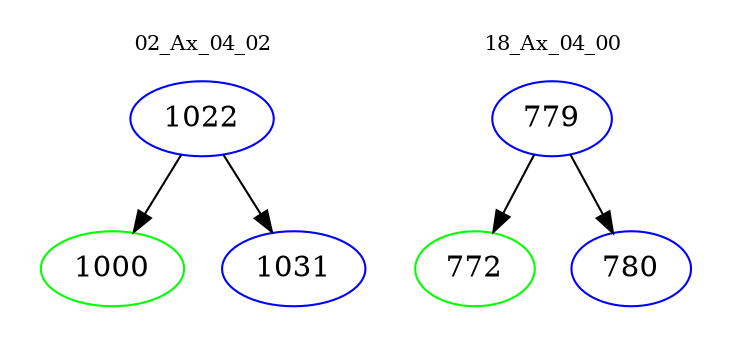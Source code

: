digraph{
subgraph cluster_0 {
color = white
label = "02_Ax_04_02";
fontsize=10;
T0_1022 [label="1022", color="blue"]
T0_1022 -> T0_1000 [color="black"]
T0_1000 [label="1000", color="green"]
T0_1022 -> T0_1031 [color="black"]
T0_1031 [label="1031", color="blue"]
}
subgraph cluster_1 {
color = white
label = "18_Ax_04_00";
fontsize=10;
T1_779 [label="779", color="blue"]
T1_779 -> T1_772 [color="black"]
T1_772 [label="772", color="green"]
T1_779 -> T1_780 [color="black"]
T1_780 [label="780", color="blue"]
}
}
